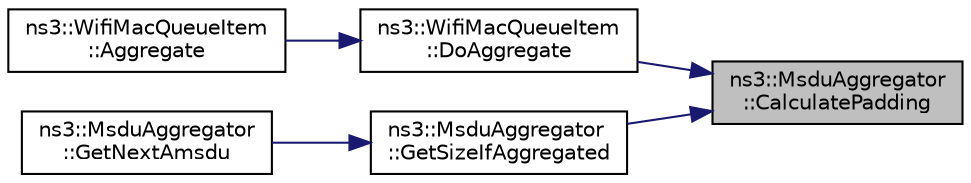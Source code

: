 digraph "ns3::MsduAggregator::CalculatePadding"
{
 // LATEX_PDF_SIZE
  edge [fontname="Helvetica",fontsize="10",labelfontname="Helvetica",labelfontsize="10"];
  node [fontname="Helvetica",fontsize="10",shape=record];
  rankdir="RL";
  Node1 [label="ns3::MsduAggregator\l::CalculatePadding",height=0.2,width=0.4,color="black", fillcolor="grey75", style="filled", fontcolor="black",tooltip="Calculate how much padding must be added to the end of an A-MSDU of the given size if a new MSDU is a..."];
  Node1 -> Node2 [dir="back",color="midnightblue",fontsize="10",style="solid",fontname="Helvetica"];
  Node2 [label="ns3::WifiMacQueueItem\l::DoAggregate",height=0.2,width=0.4,color="black", fillcolor="white", style="filled",URL="$classns3_1_1_wifi_mac_queue_item.html#a6000ff915d70a940ac16fa35ee2fe933",tooltip="Aggregate the MSDU contained in the given MPDU to this MPDU (thus constituting an A-MSDU)."];
  Node2 -> Node3 [dir="back",color="midnightblue",fontsize="10",style="solid",fontname="Helvetica"];
  Node3 [label="ns3::WifiMacQueueItem\l::Aggregate",height=0.2,width=0.4,color="black", fillcolor="white", style="filled",URL="$classns3_1_1_wifi_mac_queue_item.html#a0abe5f26b4b98ee3cbe5dcc80f5e78ac",tooltip="Aggregate the MSDU contained in the given MPDU to this MPDU (thus constituting an A-MSDU)."];
  Node1 -> Node4 [dir="back",color="midnightblue",fontsize="10",style="solid",fontname="Helvetica"];
  Node4 [label="ns3::MsduAggregator\l::GetSizeIfAggregated",height=0.2,width=0.4,color="black", fillcolor="white", style="filled",URL="$classns3_1_1_msdu_aggregator.html#a9ddd350c69eebea6d743e05cc7633288",tooltip="Compute the size of the A-MSDU resulting from the aggregation of an MSDU of size msduSize and an A-MS..."];
  Node4 -> Node5 [dir="back",color="midnightblue",fontsize="10",style="solid",fontname="Helvetica"];
  Node5 [label="ns3::MsduAggregator\l::GetNextAmsdu",height=0.2,width=0.4,color="black", fillcolor="white", style="filled",URL="$classns3_1_1_msdu_aggregator.html#ad210c7c793b3d86da1b1f63c799c01c6",tooltip="Dequeue MSDUs to be transmitted to a given station and belonging to a given TID from the correspondin..."];
}
